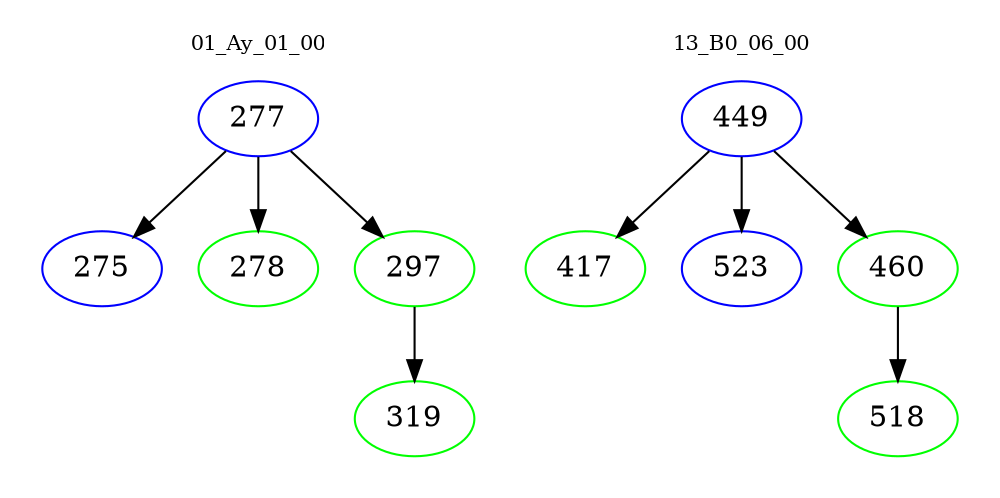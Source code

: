 digraph{
subgraph cluster_0 {
color = white
label = "01_Ay_01_00";
fontsize=10;
T0_277 [label="277", color="blue"]
T0_277 -> T0_275 [color="black"]
T0_275 [label="275", color="blue"]
T0_277 -> T0_278 [color="black"]
T0_278 [label="278", color="green"]
T0_277 -> T0_297 [color="black"]
T0_297 [label="297", color="green"]
T0_297 -> T0_319 [color="black"]
T0_319 [label="319", color="green"]
}
subgraph cluster_1 {
color = white
label = "13_B0_06_00";
fontsize=10;
T1_449 [label="449", color="blue"]
T1_449 -> T1_417 [color="black"]
T1_417 [label="417", color="green"]
T1_449 -> T1_523 [color="black"]
T1_523 [label="523", color="blue"]
T1_449 -> T1_460 [color="black"]
T1_460 [label="460", color="green"]
T1_460 -> T1_518 [color="black"]
T1_518 [label="518", color="green"]
}
}
